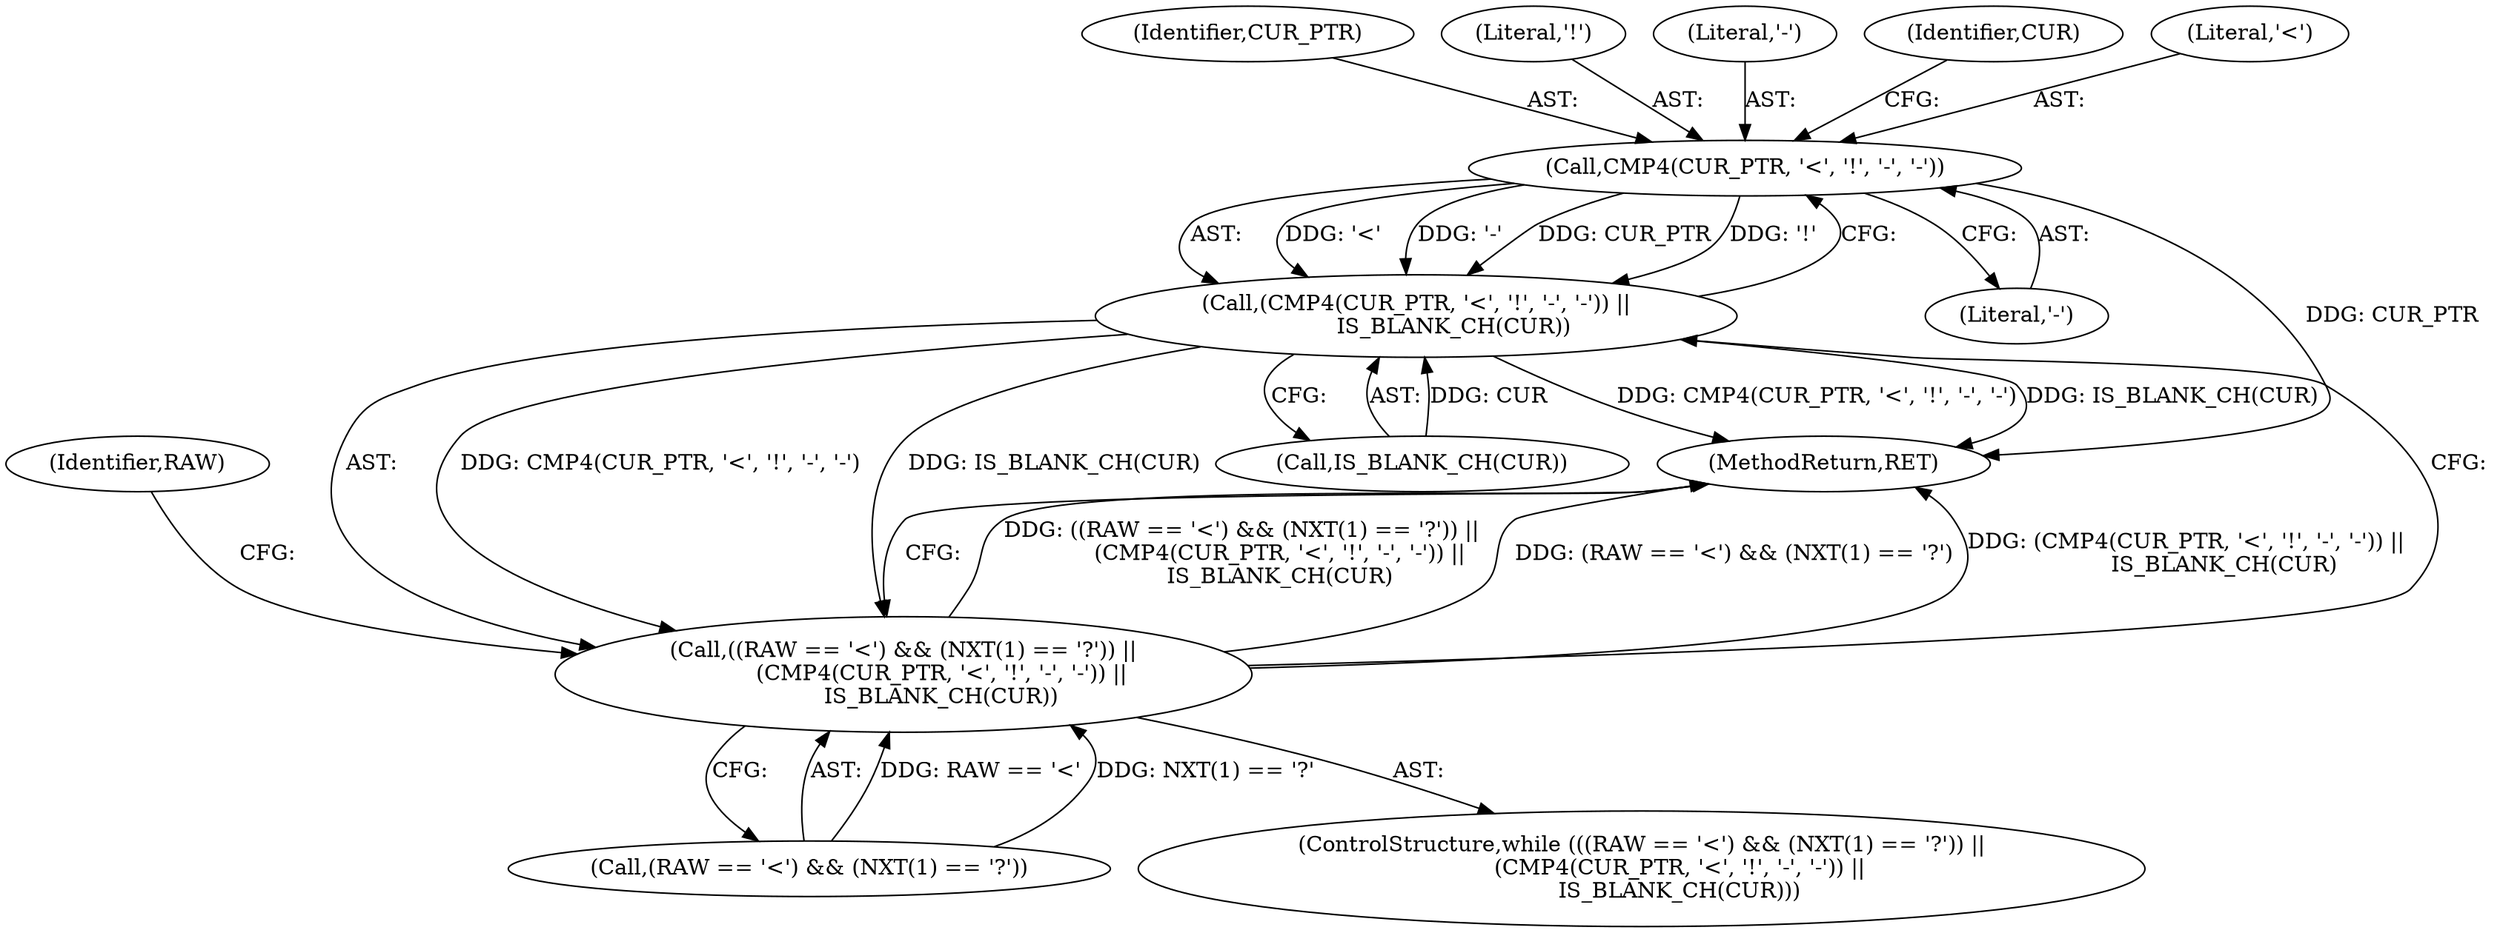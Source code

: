 digraph "1_Chrome_d0947db40187f4708c58e64cbd6013faf9eddeed_24@del" {
"1000114" [label="(Call,CMP4(CUR_PTR, '<', '!', '-', '-'))"];
"1000113" [label="(Call,(CMP4(CUR_PTR, '<', '!', '-', '-')) ||\n           IS_BLANK_CH(CUR))"];
"1000104" [label="(Call,((RAW == '<') && (NXT(1) == '?')) ||\n           (CMP4(CUR_PTR, '<', '!', '-', '-')) ||\n           IS_BLANK_CH(CUR))"];
"1000115" [label="(Identifier,CUR_PTR)"];
"1000120" [label="(Call,IS_BLANK_CH(CUR))"];
"1000105" [label="(Call,(RAW == '<') && (NXT(1) == '?'))"];
"1000117" [label="(Literal,'!')"];
"1000118" [label="(Literal,'-')"];
"1000114" [label="(Call,CMP4(CUR_PTR, '<', '!', '-', '-'))"];
"1000126" [label="(Identifier,RAW)"];
"1000103" [label="(ControlStructure,while (((RAW == '<') && (NXT(1) == '?')) ||\n           (CMP4(CUR_PTR, '<', '!', '-', '-')) ||\n           IS_BLANK_CH(CUR)))"];
"1000119" [label="(Literal,'-')"];
"1000104" [label="(Call,((RAW == '<') && (NXT(1) == '?')) ||\n           (CMP4(CUR_PTR, '<', '!', '-', '-')) ||\n           IS_BLANK_CH(CUR))"];
"1000113" [label="(Call,(CMP4(CUR_PTR, '<', '!', '-', '-')) ||\n           IS_BLANK_CH(CUR))"];
"1000121" [label="(Identifier,CUR)"];
"1000116" [label="(Literal,'<')"];
"1000144" [label="(MethodReturn,RET)"];
"1000114" -> "1000113"  [label="AST: "];
"1000114" -> "1000119"  [label="CFG: "];
"1000115" -> "1000114"  [label="AST: "];
"1000116" -> "1000114"  [label="AST: "];
"1000117" -> "1000114"  [label="AST: "];
"1000118" -> "1000114"  [label="AST: "];
"1000119" -> "1000114"  [label="AST: "];
"1000121" -> "1000114"  [label="CFG: "];
"1000113" -> "1000114"  [label="CFG: "];
"1000114" -> "1000144"  [label="DDG: CUR_PTR"];
"1000114" -> "1000113"  [label="DDG: '<'"];
"1000114" -> "1000113"  [label="DDG: '-'"];
"1000114" -> "1000113"  [label="DDG: CUR_PTR"];
"1000114" -> "1000113"  [label="DDG: '!'"];
"1000113" -> "1000104"  [label="AST: "];
"1000113" -> "1000120"  [label="CFG: "];
"1000120" -> "1000113"  [label="AST: "];
"1000104" -> "1000113"  [label="CFG: "];
"1000113" -> "1000144"  [label="DDG: CMP4(CUR_PTR, '<', '!', '-', '-')"];
"1000113" -> "1000144"  [label="DDG: IS_BLANK_CH(CUR)"];
"1000113" -> "1000104"  [label="DDG: CMP4(CUR_PTR, '<', '!', '-', '-')"];
"1000113" -> "1000104"  [label="DDG: IS_BLANK_CH(CUR)"];
"1000120" -> "1000113"  [label="DDG: CUR"];
"1000104" -> "1000103"  [label="AST: "];
"1000104" -> "1000105"  [label="CFG: "];
"1000105" -> "1000104"  [label="AST: "];
"1000126" -> "1000104"  [label="CFG: "];
"1000144" -> "1000104"  [label="CFG: "];
"1000104" -> "1000144"  [label="DDG: ((RAW == '<') && (NXT(1) == '?')) ||\n           (CMP4(CUR_PTR, '<', '!', '-', '-')) ||\n           IS_BLANK_CH(CUR)"];
"1000104" -> "1000144"  [label="DDG: (RAW == '<') && (NXT(1) == '?')"];
"1000104" -> "1000144"  [label="DDG: (CMP4(CUR_PTR, '<', '!', '-', '-')) ||\n           IS_BLANK_CH(CUR)"];
"1000105" -> "1000104"  [label="DDG: RAW == '<'"];
"1000105" -> "1000104"  [label="DDG: NXT(1) == '?'"];
}
